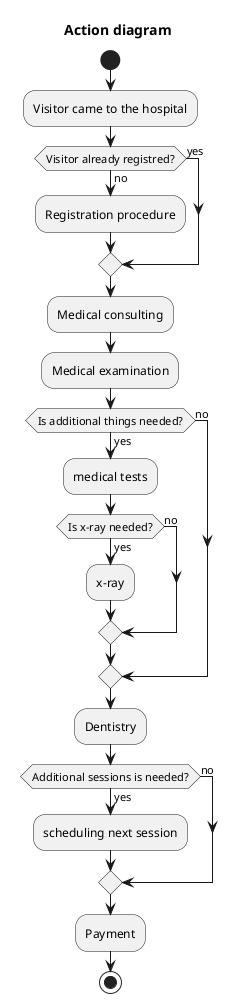 @startuml Action
title Action diagram
start
:Visitor came to the hospital;
if(Visitor already registred?) then (no)
    :Registration procedure;
else (yes)
endif
:Medical consulting;
:Medical examination;
if (Is additional things needed?) then (yes)
    :medical tests;
    if (Is x-ray needed?) then (yes)
        :x-ray;
    else (no)
    endif
else (no)
endif
:Dentistry;

if(Additional sessions is needed?) then (yes)
:scheduling next session;
else(no)
endif 
:Payment;

stop

@enduml


